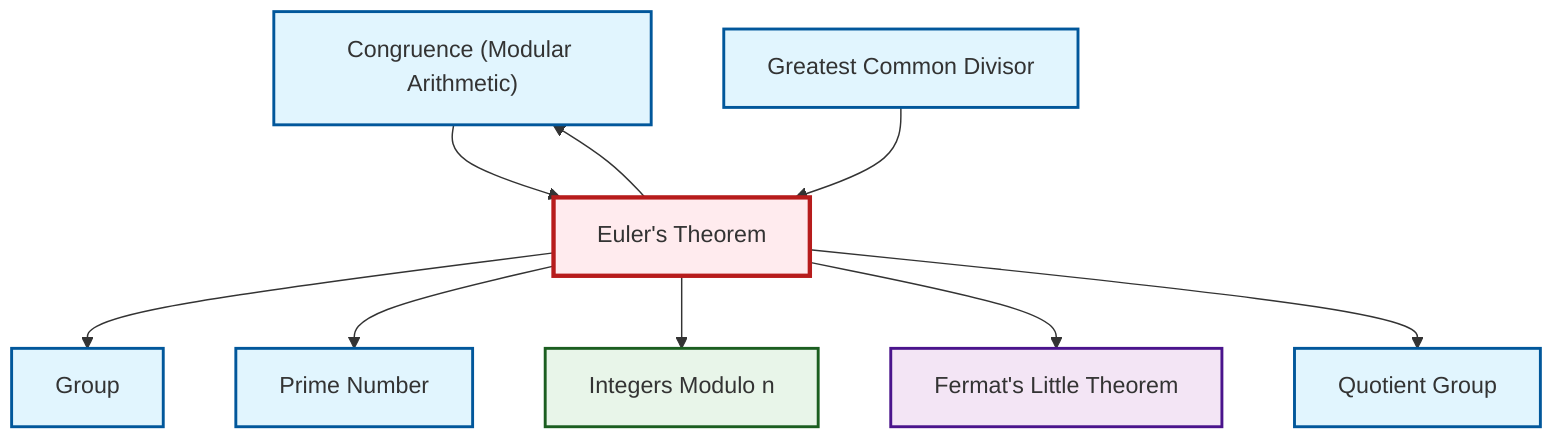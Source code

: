 graph TD
    classDef definition fill:#e1f5fe,stroke:#01579b,stroke-width:2px
    classDef theorem fill:#f3e5f5,stroke:#4a148c,stroke-width:2px
    classDef axiom fill:#fff3e0,stroke:#e65100,stroke-width:2px
    classDef example fill:#e8f5e9,stroke:#1b5e20,stroke-width:2px
    classDef current fill:#ffebee,stroke:#b71c1c,stroke-width:3px
    def-prime["Prime Number"]:::definition
    def-group["Group"]:::definition
    def-quotient-group["Quotient Group"]:::definition
    def-congruence["Congruence (Modular Arithmetic)"]:::definition
    thm-euler["Euler's Theorem"]:::theorem
    ex-quotient-integers-mod-n["Integers Modulo n"]:::example
    def-gcd["Greatest Common Divisor"]:::definition
    thm-fermat-little["Fermat's Little Theorem"]:::theorem
    def-congruence --> thm-euler
    thm-euler --> def-group
    thm-euler --> def-prime
    def-gcd --> thm-euler
    thm-euler --> ex-quotient-integers-mod-n
    thm-euler --> def-congruence
    thm-euler --> thm-fermat-little
    thm-euler --> def-quotient-group
    class thm-euler current